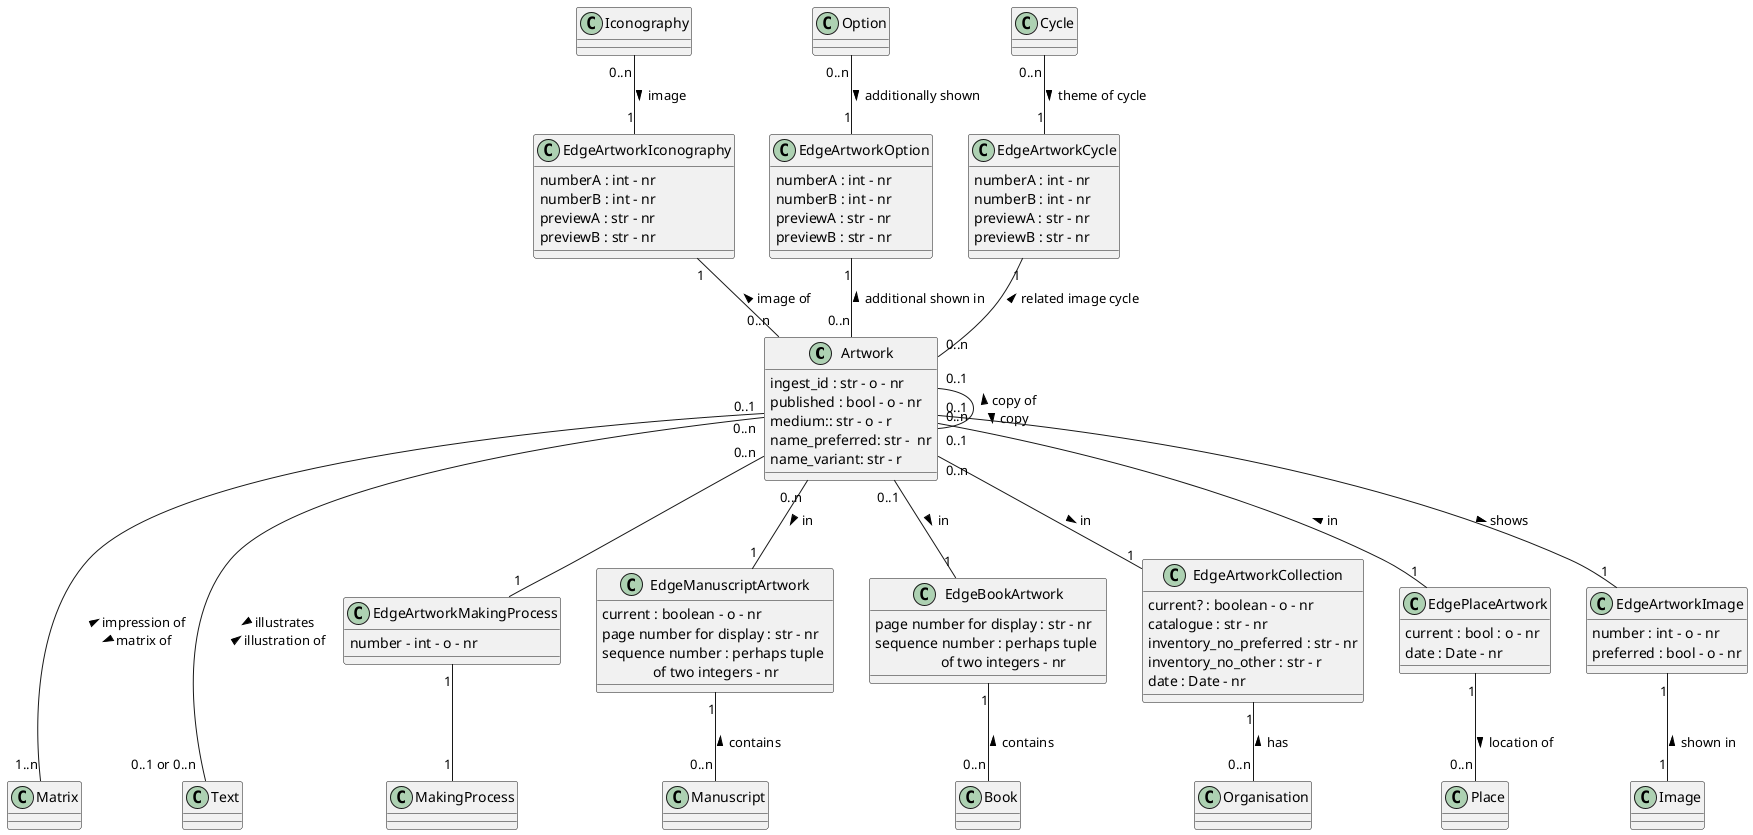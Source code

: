 @startuml
Class Artwork
Artwork : ingest_id : str - o - nr
Artwork : published : bool - o - nr
Artwork : medium:: str - o - r
Artwork : name_preferred: str -  nr 
Artwork : name_variant: str - r



class MakingProcess

class Matrix

class Manuscript

class Book

class Place

class Organisation

class Text

class Iconography

class Option

class Cycle

class Image

class EdgeArtworkMakingProcess
EdgeArtworkMakingProcess : number - int - o - nr

class EdgeManuscriptArtwork
EdgeManuscriptArtwork : current : boolean - o - nr
EdgeManuscriptArtwork : page number for display : str - nr
EdgeManuscriptArtwork : sequence number : perhaps tuple \n              of two integers - nr

class EdgeBookArtwork
EdgeBookArtwork : page number for display : str - nr
EdgeBookArtwork : sequence number : perhaps tuple \n                  of two integers - nr

class EdgeArtworkCollection
EdgeArtworkCollection : current? : boolean - o - nr
EdgeArtworkCollection : catalogue : str - nr
EdgeArtworkCollection : inventory_no_preferred : str - nr
EdgeArtworkCollection : inventory_no_other : str - r
EdgeArtworkCollection : date : Date - nr

class EdgePlaceArtwork
EdgePlaceArtwork : current : bool : o - nr
EdgePlaceArtwork : date : Date - nr

class EdgeArtworkIconography
EdgeArtworkIconography : numberA : int - nr
EdgeArtworkIconography : numberB : int - nr
EdgeArtworkIconography : previewA : str - nr
EdgeArtworkIconography : previewB : str - nr

class EdgeArtworkOption
EdgeArtworkOption : numberA : int - nr
EdgeArtworkOption : numberB : int - nr
EdgeArtworkOption : previewA : str - nr
EdgeArtworkOption : previewB : str - nr

class EdgeArtworkCycle
EdgeArtworkCycle : numberA : int - nr
EdgeArtworkCycle : numberB : int - nr
EdgeArtworkCycle : previewA : str - nr
EdgeArtworkCycle : previewB : str - nr

class EdgeArtworkImage
EdgeArtworkImage : number : int - o - nr
EdgeArtworkImage : preferred : bool - o - nr

Iconography "0..n" -- "1" EdgeArtworkIconography : image >
EdgeArtworkIconography "1" -- "0..n" Artwork : image of <

Option "0..n" -- "1" EdgeArtworkOption : additionally shown >
EdgeArtworkOption "1" -- "0..n" Artwork : additional shown in <

Cycle "0..n" -- "1" EdgeArtworkCycle : theme of cycle >
EdgeArtworkCycle "1" -- "0..n" Artwork : related image cycle <

Artwork "0..n" -- "1" EdgeArtworkMakingProcess
EdgeArtworkMakingProcess "1" -- "1" MakingProcess

Artwork "0..1" --- "1..n" Matrix : < impression of \n matrix of >

Artwork "0..n" -- "1" EdgePlaceArtwork : < in
EdgePlaceArtwork  "1" -- "0..n" Place :  location of  >

Artwork "0..n" -- "1" EdgeArtworkCollection : in >
EdgeArtworkCollection "1" -- "0..n" Organisation : has  <

Artwork "0..n" -- "1" EdgeManuscriptArtwork : in > 
EdgeManuscriptArtwork "1" -- "0..n" Manuscript : contains <

Artwork "0..1" -- "1" EdgeBookArtwork : in > 
EdgeBookArtwork "1" -- "0..n" Book : contains <

Artwork "0..n" --- "0..1 or 0..n" Text : > illustrates \n illustration of <

Artwork "0..1" -- "0..1" Artwork : < copy of \n copy >

Artwork "0..1" -- "1" EdgeArtworkImage : > shows 
EdgeArtworkImage "1" -- "1" Image : < shown in



@enduml


